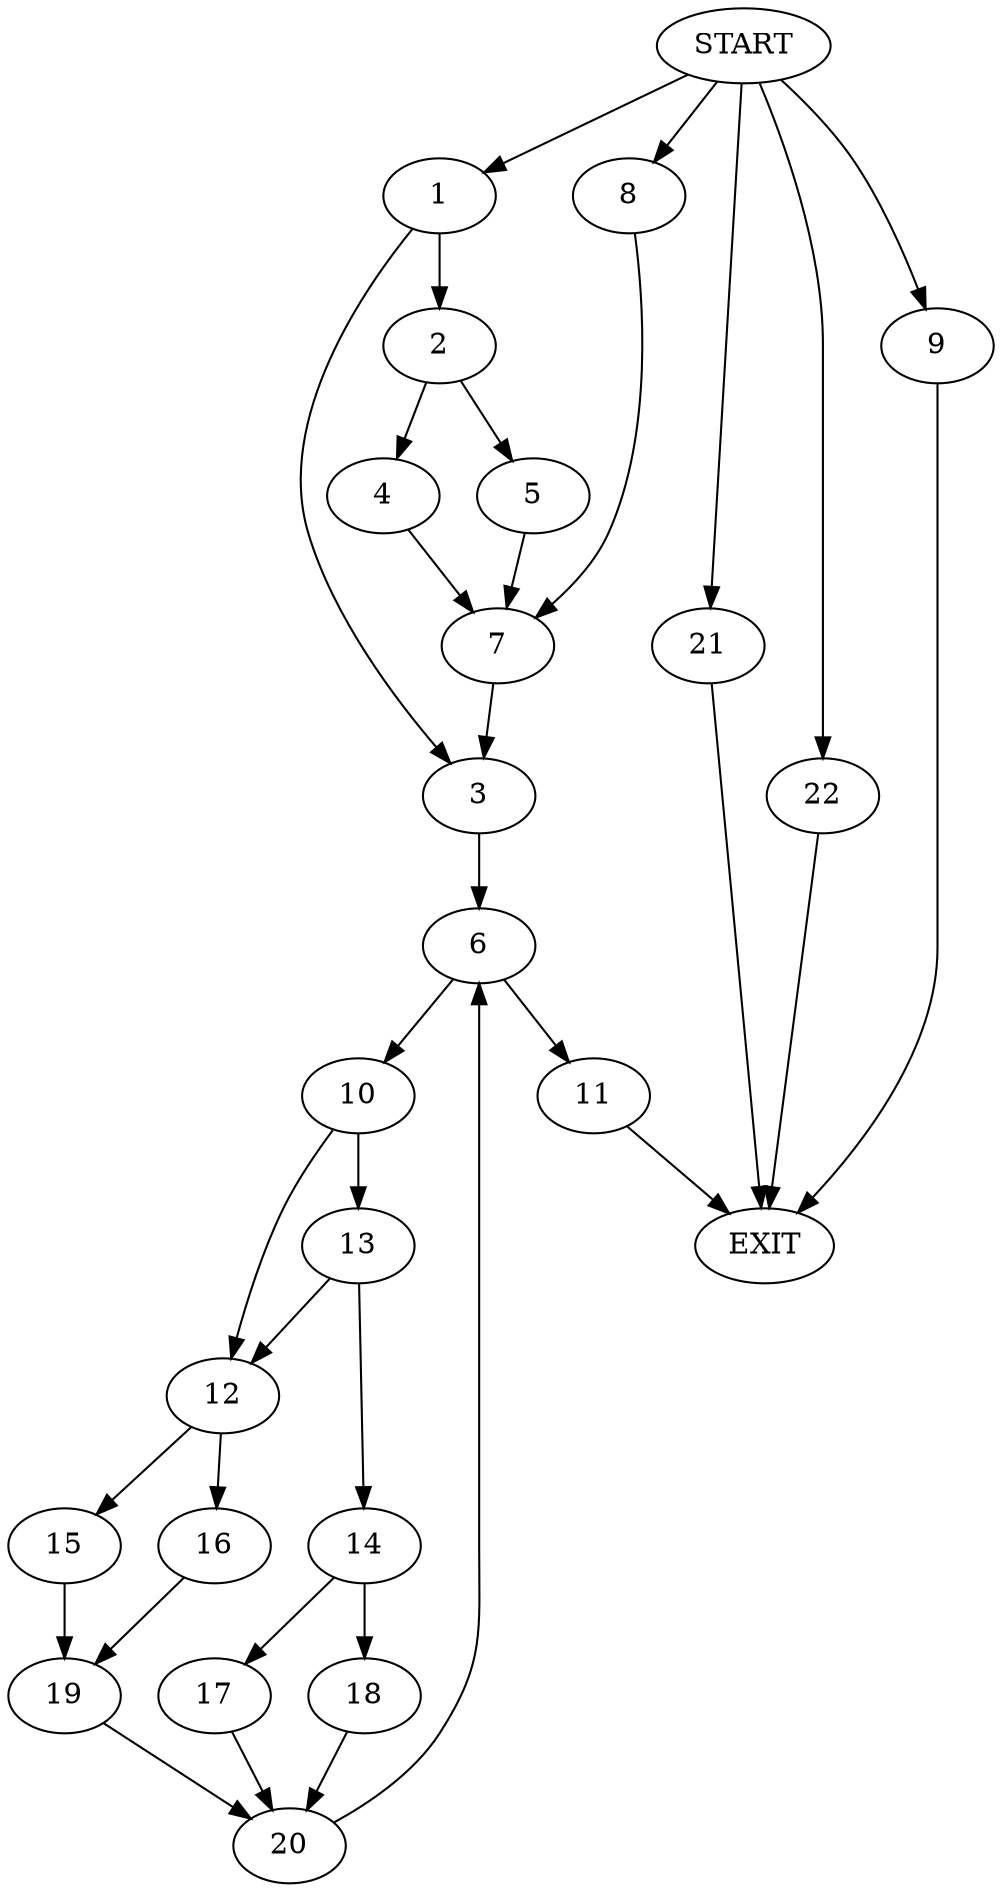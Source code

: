 digraph {
0 [label="START"]
23 [label="EXIT"]
0 -> 1
1 -> 2
1 -> 3
2 -> 4
2 -> 5
3 -> 6
5 -> 7
4 -> 7
7 -> 3
0 -> 8
8 -> 7
0 -> 9
9 -> 23
6 -> 10
6 -> 11
11 -> 23
10 -> 12
10 -> 13
13 -> 12
13 -> 14
12 -> 15
12 -> 16
14 -> 17
14 -> 18
15 -> 19
16 -> 19
19 -> 20
20 -> 6
18 -> 20
17 -> 20
0 -> 21
21 -> 23
0 -> 22
22 -> 23
}
